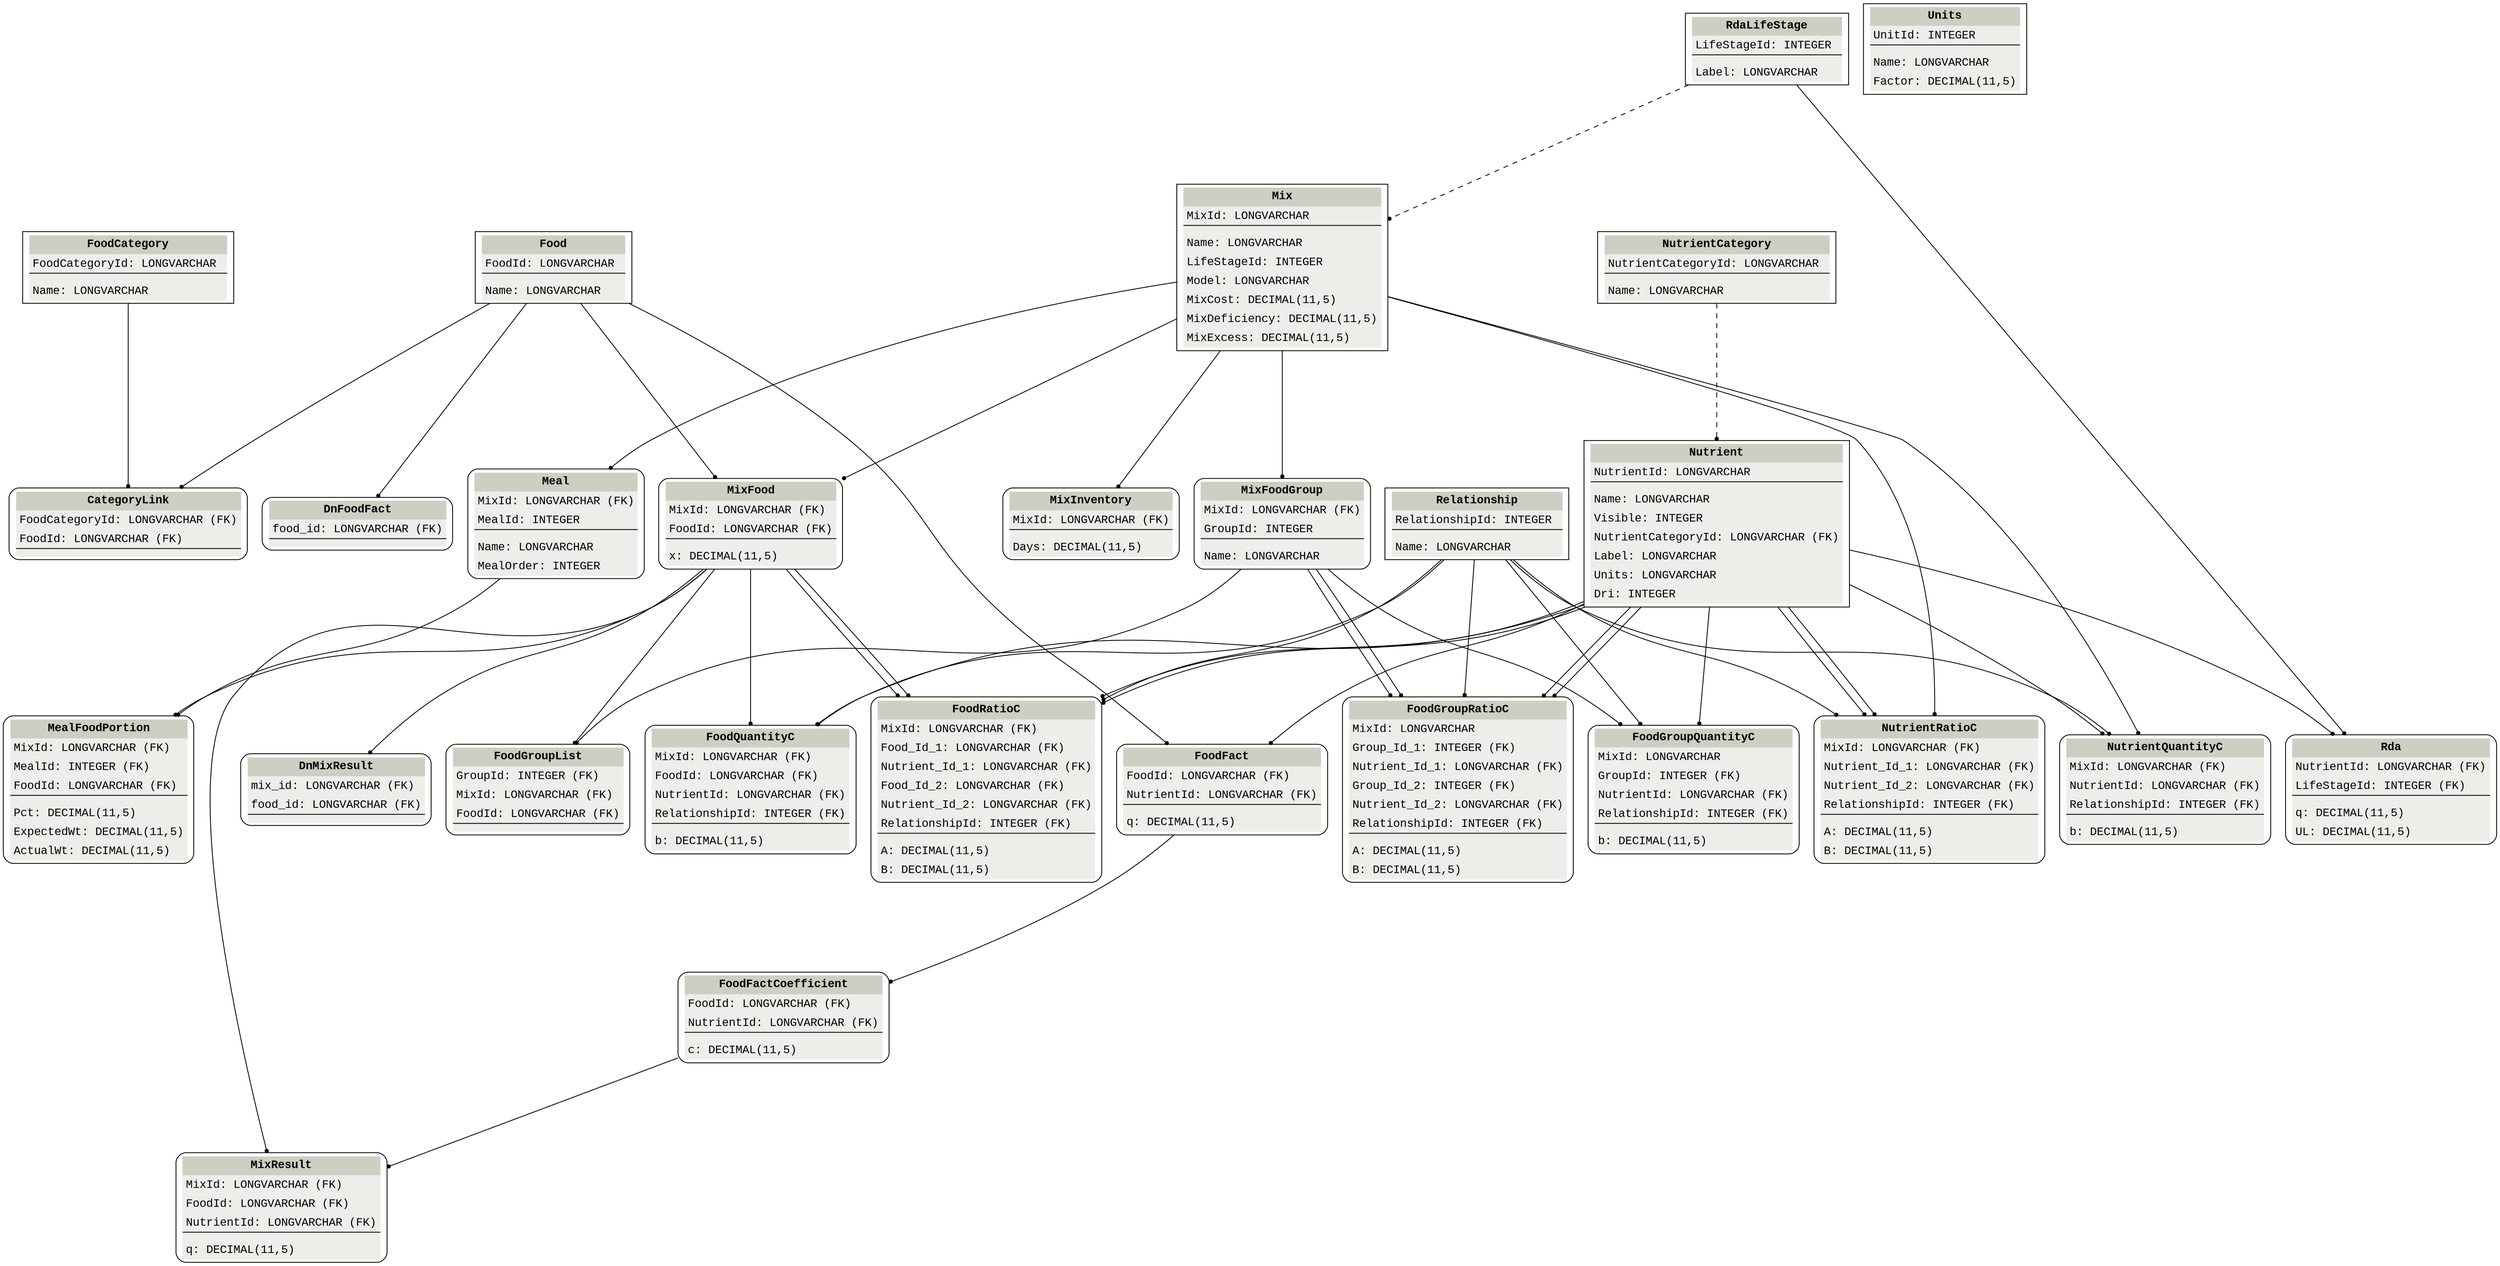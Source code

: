 digraph erd {

    labelloc = "t";
    label = "";
    fontsize = 20;
    fontname = "Liberation Mono Bold"
    size = "100,100";
    nodesep = 0.25;
    ranksep = 1.5;
    /*layout=neato*/

node [color = "#000000", style = solid,fontname = "Liberation Mono"];
CategoryLink [shape=Mrecord, label=<
        <table border="0" cellborder="0" cellspacing="0" cellpadding="4">
            <tr><td bgcolor="#CECFC3"><b>CategoryLink</b></td></tr>
               <tr><td bgcolor="#ECEEE9" align="left">FoodCategoryId: LONGVARCHAR (FK)</td></tr>
               <tr><td bgcolor="#ECEEE9" align="left">FoodId: LONGVARCHAR (FK)</td></tr>
              <tr><td sides="t" border="1px solid black" bgcolor="#ECEEE9" colspan="100%"></td></tr>              
        </table>
    >]
DnFoodFact [shape=Mrecord, label=<
        <table border="0" cellborder="0" cellspacing="0" cellpadding="4">
            <tr><td bgcolor="#CECFC3"><b>DnFoodFact</b></td></tr>
               <tr><td bgcolor="#ECEEE9" align="left">food_id: LONGVARCHAR (FK)</td></tr>
              <tr><td sides="t" border="1px solid black" bgcolor="#ECEEE9" colspan="100%"></td></tr>               
        </table>
    >]
DnMixResult [shape=Mrecord, label=<
        <table border="0" cellborder="0" cellspacing="0" cellpadding="4">
            <tr><td bgcolor="#CECFC3"><b>DnMixResult</b></td></tr>
               <tr><td bgcolor="#ECEEE9" align="left">mix_id: LONGVARCHAR (FK)</td></tr>
               <tr><td bgcolor="#ECEEE9" align="left">food_id: LONGVARCHAR (FK)</td></tr>
              <tr><td sides="t" border="1px solid black" bgcolor="#ECEEE9" colspan="100%"></td></tr>               
        </table>
    >]
Food [shape=record, label=<
        <table border="0" cellborder="0" cellspacing="0" cellpadding="4">
            <tr><td bgcolor="#CECFC3"><b>Food</b></td></tr>
               <tr><td bgcolor="#ECEEE9" align="left">FoodId: LONGVARCHAR </td></tr>
              <tr><td sides="t" border="1px solid black" bgcolor="#ECEEE9" colspan="100%"></td></tr>              
               <tr><td bgcolor="#ECEEE9" align="left">Name: LONGVARCHAR</td></tr>
        </table>
    >]
FoodCategory [shape=record, label=<
        <table border="0" cellborder="0" cellspacing="0" cellpadding="4">
            <tr><td bgcolor="#CECFC3"><b>FoodCategory</b></td></tr>
               <tr><td bgcolor="#ECEEE9" align="left">FoodCategoryId: LONGVARCHAR </td></tr>
              <tr><td sides="t" border="1px solid black" bgcolor="#ECEEE9" colspan="100%"></td></tr>              
               <tr><td bgcolor="#ECEEE9" align="left">Name: LONGVARCHAR</td></tr>
        </table>
    >]
FoodFact [shape=Mrecord, label=<
        <table border="0" cellborder="0" cellspacing="0" cellpadding="4">
            <tr><td bgcolor="#CECFC3"><b>FoodFact</b></td></tr>
               <tr><td bgcolor="#ECEEE9" align="left">FoodId: LONGVARCHAR (FK)</td></tr>
               <tr><td bgcolor="#ECEEE9" align="left">NutrientId: LONGVARCHAR (FK)</td></tr>
              <tr><td sides="t" border="1px solid black" bgcolor="#ECEEE9" colspan="100%"></td></tr>              
               <tr><td bgcolor="#ECEEE9" align="left">q: DECIMAL(11,5)</td></tr>
        </table>
    >]
FoodFactCoefficient [shape=Mrecord, label=<
        <table border="0" cellborder="0" cellspacing="0" cellpadding="4">
            <tr><td bgcolor="#CECFC3"><b>FoodFactCoefficient</b></td></tr>
               <tr><td bgcolor="#ECEEE9" align="left">FoodId: LONGVARCHAR (FK)</td></tr>
               <tr><td bgcolor="#ECEEE9" align="left">NutrientId: LONGVARCHAR (FK)</td></tr>
              <tr><td sides="t" border="1px solid black" bgcolor="#ECEEE9" colspan="100%"></td></tr>              
               <tr><td bgcolor="#ECEEE9" align="left">c: DECIMAL(11,5)</td></tr>
        </table>
    >]
FoodGroupList [shape=Mrecord, label=<
        <table border="0" cellborder="0" cellspacing="0" cellpadding="4">
            <tr><td bgcolor="#CECFC3"><b>FoodGroupList</b></td></tr>
               <tr><td bgcolor="#ECEEE9" align="left">GroupId: INTEGER (FK)</td></tr>
               <tr><td bgcolor="#ECEEE9" align="left">MixId: LONGVARCHAR (FK)</td></tr>
               <tr><td bgcolor="#ECEEE9" align="left">FoodId: LONGVARCHAR (FK)</td></tr>
              <tr><td sides="t" border="1px solid black" bgcolor="#ECEEE9" colspan="100%"></td></tr>              
        </table>
    >]
FoodGroupQuantityC [shape=Mrecord, label=<
        <table border="0" cellborder="0" cellspacing="0" cellpadding="4">
            <tr><td bgcolor="#CECFC3"><b>FoodGroupQuantityC</b></td></tr>
               <tr><td bgcolor="#ECEEE9" align="left">MixId: LONGVARCHAR </td></tr>
               <tr><td bgcolor="#ECEEE9" align="left">GroupId: INTEGER (FK)</td></tr>
               <tr><td bgcolor="#ECEEE9" align="left">NutrientId: LONGVARCHAR (FK)</td></tr>
               <tr><td bgcolor="#ECEEE9" align="left">RelationshipId: INTEGER (FK)</td></tr>
              <tr><td sides="t" border="1px solid black" bgcolor="#ECEEE9" colspan="100%"></td></tr>              
               <tr><td bgcolor="#ECEEE9" align="left">b: DECIMAL(11,5)</td></tr>
        </table>
    >]
FoodGroupRatioC [shape=Mrecord, label=<
        <table border="0" cellborder="0" cellspacing="0" cellpadding="4">
            <tr><td bgcolor="#CECFC3"><b>FoodGroupRatioC</b></td></tr>
               <tr><td bgcolor="#ECEEE9" align="left">MixId: LONGVARCHAR </td></tr>
               <tr><td bgcolor="#ECEEE9" align="left">Group_Id_1: INTEGER (FK)</td></tr>
               <tr><td bgcolor="#ECEEE9" align="left">Nutrient_Id_1: LONGVARCHAR (FK)</td></tr>
               <tr><td bgcolor="#ECEEE9" align="left">Group_Id_2: INTEGER (FK)</td></tr>
               <tr><td bgcolor="#ECEEE9" align="left">Nutrient_Id_2: LONGVARCHAR (FK)</td></tr>
               <tr><td bgcolor="#ECEEE9" align="left">RelationshipId: INTEGER (FK)</td></tr>
              <tr><td sides="t" border="1px solid black" bgcolor="#ECEEE9" colspan="100%"></td></tr>              
               <tr><td bgcolor="#ECEEE9" align="left">A: DECIMAL(11,5)</td></tr>
               <tr><td bgcolor="#ECEEE9" align="left">B: DECIMAL(11,5)</td></tr>
        </table>
    >]
FoodQuantityC [shape=Mrecord, label=<
        <table border="0" cellborder="0" cellspacing="0" cellpadding="4">
            <tr><td bgcolor="#CECFC3"><b>FoodQuantityC</b></td></tr>
               <tr><td bgcolor="#ECEEE9" align="left">MixId: LONGVARCHAR (FK)</td></tr>
               <tr><td bgcolor="#ECEEE9" align="left">FoodId: LONGVARCHAR (FK)</td></tr>
               <tr><td bgcolor="#ECEEE9" align="left">NutrientId: LONGVARCHAR (FK)</td></tr>
               <tr><td bgcolor="#ECEEE9" align="left">RelationshipId: INTEGER (FK)</td></tr>
              <tr><td sides="t" border="1px solid black" bgcolor="#ECEEE9" colspan="100%"></td></tr>              
               <tr><td bgcolor="#ECEEE9" align="left">b: DECIMAL(11,5)</td></tr>
        </table>
    >]
FoodRatioC [shape=Mrecord, label=<
        <table border="0" cellborder="0" cellspacing="0" cellpadding="4">
            <tr><td bgcolor="#CECFC3"><b>FoodRatioC</b></td></tr>
               <tr><td bgcolor="#ECEEE9" align="left">MixId: LONGVARCHAR (FK)</td></tr>
               <tr><td bgcolor="#ECEEE9" align="left">Food_Id_1: LONGVARCHAR (FK)</td></tr>
               <tr><td bgcolor="#ECEEE9" align="left">Nutrient_Id_1: LONGVARCHAR (FK)</td></tr>
               <tr><td bgcolor="#ECEEE9" align="left">Food_Id_2: LONGVARCHAR (FK)</td></tr>
               <tr><td bgcolor="#ECEEE9" align="left">Nutrient_Id_2: LONGVARCHAR (FK)</td></tr>
               <tr><td bgcolor="#ECEEE9" align="left">RelationshipId: INTEGER (FK)</td></tr>
              <tr><td sides="t" border="1px solid black" bgcolor="#ECEEE9" colspan="100%"></td></tr>              
               <tr><td bgcolor="#ECEEE9" align="left">A: DECIMAL(11,5)</td></tr>
               <tr><td bgcolor="#ECEEE9" align="left">B: DECIMAL(11,5)</td></tr>
        </table>
    >]
Meal [shape=Mrecord, label=<
        <table border="0" cellborder="0" cellspacing="0" cellpadding="4">
            <tr><td bgcolor="#CECFC3"><b>Meal</b></td></tr>
               <tr><td bgcolor="#ECEEE9" align="left">MixId: LONGVARCHAR (FK)</td></tr>
               <tr><td bgcolor="#ECEEE9" align="left">MealId: INTEGER </td></tr>
              <tr><td sides="t" border="1px solid black" bgcolor="#ECEEE9" colspan="100%"></td></tr>              
               <tr><td bgcolor="#ECEEE9" align="left">Name: LONGVARCHAR</td></tr>
               <tr><td bgcolor="#ECEEE9" align="left">MealOrder: INTEGER</td></tr>
        </table>
    >]
MealFoodPortion [shape=Mrecord, label=<
        <table border="0" cellborder="0" cellspacing="0" cellpadding="4">
            <tr><td bgcolor="#CECFC3"><b>MealFoodPortion</b></td></tr>
               <tr><td bgcolor="#ECEEE9" align="left">MixId: LONGVARCHAR (FK)</td></tr>
               <tr><td bgcolor="#ECEEE9" align="left">MealId: INTEGER (FK)</td></tr>
               <tr><td bgcolor="#ECEEE9" align="left">FoodId: LONGVARCHAR (FK)</td></tr>
              <tr><td sides="t" border="1px solid black" bgcolor="#ECEEE9" colspan="100%"></td></tr>              
               <tr><td bgcolor="#ECEEE9" align="left">Pct: DECIMAL(11,5)</td></tr>
               <tr><td bgcolor="#ECEEE9" align="left">ExpectedWt: DECIMAL(11,5)</td></tr>
               <tr><td bgcolor="#ECEEE9" align="left">ActualWt: DECIMAL(11,5)</td></tr>
        </table>
    >]
Mix [shape=record, label=<
        <table border="0" cellborder="0" cellspacing="0" cellpadding="4">
            <tr><td bgcolor="#CECFC3"><b>Mix</b></td></tr>
               <tr><td bgcolor="#ECEEE9" align="left">MixId: LONGVARCHAR </td></tr>
              <tr><td sides="t" border="1px solid black" bgcolor="#ECEEE9" colspan="100%"></td></tr>              
               <tr><td bgcolor="#ECEEE9" align="left">Name: LONGVARCHAR</td></tr>
               <tr><td bgcolor="#ECEEE9" align="left">LifeStageId: INTEGER</td></tr>
               <tr><td bgcolor="#ECEEE9" align="left">Model: LONGVARCHAR</td></tr>
               <tr><td bgcolor="#ECEEE9" align="left">MixCost: DECIMAL(11,5)</td></tr>
               <tr><td bgcolor="#ECEEE9" align="left">MixDeficiency: DECIMAL(11,5)</td></tr>
               <tr><td bgcolor="#ECEEE9" align="left">MixExcess: DECIMAL(11,5)</td></tr>
        </table>
    >]
MixFood [shape=Mrecord, label=<
        <table border="0" cellborder="0" cellspacing="0" cellpadding="4">
            <tr><td bgcolor="#CECFC3"><b>MixFood</b></td></tr>
               <tr><td bgcolor="#ECEEE9" align="left">MixId: LONGVARCHAR (FK)</td></tr>
               <tr><td bgcolor="#ECEEE9" align="left">FoodId: LONGVARCHAR (FK)</td></tr>
              <tr><td sides="t" border="1px solid black" bgcolor="#ECEEE9" colspan="100%"></td></tr>              
               <tr><td bgcolor="#ECEEE9" align="left">x: DECIMAL(11,5)</td></tr>
        </table>
    >]
MixFoodGroup [shape=Mrecord, label=<
        <table border="0" cellborder="0" cellspacing="0" cellpadding="4">
            <tr><td bgcolor="#CECFC3"><b>MixFoodGroup</b></td></tr>
               <tr><td bgcolor="#ECEEE9" align="left">MixId: LONGVARCHAR (FK)</td></tr>
               <tr><td bgcolor="#ECEEE9" align="left">GroupId: INTEGER </td></tr>
              <tr><td sides="t" border="1px solid black" bgcolor="#ECEEE9" colspan="100%"></td></tr>              
               <tr><td bgcolor="#ECEEE9" align="left">Name: LONGVARCHAR</td></tr>
        </table>
    >]
MixInventory [shape=Mrecord, label=<
        <table border="0" cellborder="0" cellspacing="0" cellpadding="4">
            <tr><td bgcolor="#CECFC3"><b>MixInventory</b></td></tr>
               <tr><td bgcolor="#ECEEE9" align="left">MixId: LONGVARCHAR (FK)</td></tr>
              <tr><td sides="t" border="1px solid black" bgcolor="#ECEEE9" colspan="100%"></td></tr>              
               <tr><td bgcolor="#ECEEE9" align="left">Days: DECIMAL(11,5)</td></tr>
        </table>
    >]
MixResult [shape=Mrecord, label=<
        <table border="0" cellborder="0" cellspacing="0" cellpadding="4">
            <tr><td bgcolor="#CECFC3"><b>MixResult</b></td></tr>
               <tr><td bgcolor="#ECEEE9" align="left">MixId: LONGVARCHAR (FK)</td></tr>
               <tr><td bgcolor="#ECEEE9" align="left">FoodId: LONGVARCHAR (FK)</td></tr>
               <tr><td bgcolor="#ECEEE9" align="left">NutrientId: LONGVARCHAR (FK)</td></tr>
              <tr><td sides="t" border="1px solid black" bgcolor="#ECEEE9" colspan="100%"></td></tr>              
               <tr><td bgcolor="#ECEEE9" align="left">q: DECIMAL(11,5)</td></tr>
        </table>
    >]
Nutrient [shape=record, label=<
        <table border="0" cellborder="0" cellspacing="0" cellpadding="4">
            <tr><td bgcolor="#CECFC3"><b>Nutrient</b></td></tr>
               <tr><td bgcolor="#ECEEE9" align="left">NutrientId: LONGVARCHAR </td></tr>
              <tr><td sides="t" border="1px solid black" bgcolor="#ECEEE9" colspan="100%"></td></tr>              
               <tr><td bgcolor="#ECEEE9" align="left">Name: LONGVARCHAR</td></tr>
               <tr><td bgcolor="#ECEEE9" align="left">Visible: INTEGER</td></tr>
               <tr><td bgcolor="#ECEEE9" align="left">NutrientCategoryId: LONGVARCHAR (FK)</td></tr>
               <tr><td bgcolor="#ECEEE9" align="left">Label: LONGVARCHAR</td></tr>
               <tr><td bgcolor="#ECEEE9" align="left">Units: LONGVARCHAR</td></tr>
               <tr><td bgcolor="#ECEEE9" align="left">Dri: INTEGER</td></tr>
        </table>
    >]
NutrientCategory [shape=record, label=<
        <table border="0" cellborder="0" cellspacing="0" cellpadding="4">
            <tr><td bgcolor="#CECFC3"><b>NutrientCategory</b></td></tr>
               <tr><td bgcolor="#ECEEE9" align="left">NutrientCategoryId: LONGVARCHAR </td></tr>
              <tr><td sides="t" border="1px solid black" bgcolor="#ECEEE9" colspan="100%"></td></tr>              
               <tr><td bgcolor="#ECEEE9" align="left">Name: LONGVARCHAR</td></tr>
        </table>
    >]
NutrientQuantityC [shape=Mrecord, label=<
        <table border="0" cellborder="0" cellspacing="0" cellpadding="4">
            <tr><td bgcolor="#CECFC3"><b>NutrientQuantityC</b></td></tr>
               <tr><td bgcolor="#ECEEE9" align="left">MixId: LONGVARCHAR (FK)</td></tr>
               <tr><td bgcolor="#ECEEE9" align="left">NutrientId: LONGVARCHAR (FK)</td></tr>
               <tr><td bgcolor="#ECEEE9" align="left">RelationshipId: INTEGER (FK)</td></tr>
              <tr><td sides="t" border="1px solid black" bgcolor="#ECEEE9" colspan="100%"></td></tr>              
               <tr><td bgcolor="#ECEEE9" align="left">b: DECIMAL(11,5)</td></tr>
        </table>
    >]
NutrientRatioC [shape=Mrecord, label=<
        <table border="0" cellborder="0" cellspacing="0" cellpadding="4">
            <tr><td bgcolor="#CECFC3"><b>NutrientRatioC</b></td></tr>
               <tr><td bgcolor="#ECEEE9" align="left">MixId: LONGVARCHAR (FK)</td></tr>
               <tr><td bgcolor="#ECEEE9" align="left">Nutrient_Id_1: LONGVARCHAR (FK)</td></tr>
               <tr><td bgcolor="#ECEEE9" align="left">Nutrient_Id_2: LONGVARCHAR (FK)</td></tr>
               <tr><td bgcolor="#ECEEE9" align="left">RelationshipId: INTEGER (FK)</td></tr>
              <tr><td sides="t" border="1px solid black" bgcolor="#ECEEE9" colspan="100%"></td></tr>              
               <tr><td bgcolor="#ECEEE9" align="left">A: DECIMAL(11,5)</td></tr>
               <tr><td bgcolor="#ECEEE9" align="left">B: DECIMAL(11,5)</td></tr>
        </table>
    >]
Rda [shape=Mrecord, label=<
        <table border="0" cellborder="0" cellspacing="0" cellpadding="4">
            <tr><td bgcolor="#CECFC3"><b>Rda</b></td></tr>
               <tr><td bgcolor="#ECEEE9" align="left">NutrientId: LONGVARCHAR (FK)</td></tr>
               <tr><td bgcolor="#ECEEE9" align="left">LifeStageId: INTEGER (FK)</td></tr>
              <tr><td sides="t" border="1px solid black" bgcolor="#ECEEE9" colspan="100%"></td></tr>              
               <tr><td bgcolor="#ECEEE9" align="left">q: DECIMAL(11,5)</td></tr>
               <tr><td bgcolor="#ECEEE9" align="left">UL: DECIMAL(11,5)</td></tr>
        </table>
    >]
RdaLifeStage [shape=record, label=<
        <table border="0" cellborder="0" cellspacing="0" cellpadding="4">
            <tr><td bgcolor="#CECFC3"><b>RdaLifeStage</b></td></tr>
               <tr><td bgcolor="#ECEEE9" align="left">LifeStageId: INTEGER </td></tr>
              <tr><td sides="t" border="1px solid black" bgcolor="#ECEEE9" colspan="100%"></td></tr>              
               <tr><td bgcolor="#ECEEE9" align="left">Label: LONGVARCHAR</td></tr>
        </table>
    >]
Relationship [shape=record, label=<
        <table border="0" cellborder="0" cellspacing="0" cellpadding="4">
            <tr><td bgcolor="#CECFC3"><b>Relationship</b></td></tr>
               <tr><td bgcolor="#ECEEE9" align="left">RelationshipId: INTEGER </td></tr>
              <tr><td sides="t" border="1px solid black" bgcolor="#ECEEE9" colspan="100%"></td></tr>              
               <tr><td bgcolor="#ECEEE9" align="left">Name: LONGVARCHAR</td></tr>
        </table>
    >]
Units [shape=record, label=<
        <table border="0" cellborder="0" cellspacing="0" cellpadding="4">
            <tr><td bgcolor="#CECFC3"><b>Units</b></td></tr>
               <tr><td bgcolor="#ECEEE9" align="left">UnitId: INTEGER </td></tr>
              <tr><td sides="t" border="1px solid black" bgcolor="#ECEEE9" colspan="100%"></td></tr>              
               <tr><td bgcolor="#ECEEE9" align="left">Name: LONGVARCHAR</td></tr>
               <tr><td bgcolor="#ECEEE9" align="left">Factor: DECIMAL(11,5)</td></tr>
        </table>
    >]

edge [penwidth=1,fontname="Liberation Mono" len=5, arrowsize=0.5, arrowhead=dot, arrowtail=none, dir=forward, style=solid]
Food -> CategoryLink [dir=forward,weight=1];
edge [penwidth=1,fontname="Liberation Mono" len=5, arrowsize=0.5, arrowhead=dot, arrowtail=none, dir=forward, style=solid]
FoodCategory -> CategoryLink [dir=forward,weight=1];
edge [penwidth=1,fontname="Liberation Mono" len=5, arrowsize=0.5, arrowhead=dot, arrowtail=none, dir=forward, style=solid]
Food -> DnFoodFact [dir=forward,weight=1];
edge [penwidth=1,fontname="Liberation Mono" len=5, arrowsize=0.5, arrowhead=dot, arrowtail=none, dir=forward, style=solid]
MixFood -> DnMixResult [dir=forward,weight=1];
edge [penwidth=1,fontname="Liberation Mono" len=5, arrowsize=0.5, arrowhead=dot, arrowtail=none, dir=forward, style=solid]
Food -> FoodFact [dir=forward,weight=1];
edge [penwidth=1,fontname="Liberation Mono" len=5, arrowsize=0.5, arrowhead=dot, arrowtail=none, dir=forward, style=solid]
Nutrient -> FoodFact [dir=forward,weight=1];
edge [penwidth=1,fontname="Liberation Mono" len=5, arrowsize=0.5, arrowhead=dot, arrowtail=none, dir=forward, style=solid]
FoodFact -> FoodFactCoefficient [dir=forward,weight=1];
edge [penwidth=1,fontname="Liberation Mono" len=5, arrowsize=0.5, arrowhead=dot, arrowtail=none, dir=forward, style=solid]
MixFood -> FoodGroupList [dir=forward,weight=1];
edge [penwidth=1,fontname="Liberation Mono" len=5, arrowsize=0.5, arrowhead=dot, arrowtail=none, dir=forward, style=solid]
MixFoodGroup -> FoodGroupList [dir=forward,weight=1];
edge [penwidth=1,fontname="Liberation Mono" len=5, arrowsize=0.5, arrowhead=dot, arrowtail=none, dir=forward, style=solid]
MixFoodGroup -> FoodGroupQuantityC [dir=forward,weight=1];
edge [penwidth=1,fontname="Liberation Mono" len=5, arrowsize=0.5, arrowhead=dot, arrowtail=none, dir=forward, style=solid]
Nutrient -> FoodGroupQuantityC [dir=forward,weight=1];
edge [penwidth=1,fontname="Liberation Mono" len=5, arrowsize=0.5, arrowhead=dot, arrowtail=none, dir=forward, style=solid]
Relationship -> FoodGroupQuantityC [dir=forward,weight=1];
edge [penwidth=1,fontname="Liberation Mono" len=5, arrowsize=0.5, arrowhead=dot, arrowtail=none, dir=forward, style=solid]
MixFoodGroup -> FoodGroupRatioC [dir=forward,weight=1];
edge [penwidth=1,fontname="Liberation Mono" len=5, arrowsize=0.5, arrowhead=dot, arrowtail=none, dir=forward, style=solid]
MixFoodGroup -> FoodGroupRatioC [dir=forward,weight=1];
edge [penwidth=1,fontname="Liberation Mono" len=5, arrowsize=0.5, arrowhead=dot, arrowtail=none, dir=forward, style=solid]
Nutrient -> FoodGroupRatioC [dir=forward,weight=1];
edge [penwidth=1,fontname="Liberation Mono" len=5, arrowsize=0.5, arrowhead=dot, arrowtail=none, dir=forward, style=solid]
Nutrient -> FoodGroupRatioC [dir=forward,weight=1];
edge [penwidth=1,fontname="Liberation Mono" len=5, arrowsize=0.5, arrowhead=dot, arrowtail=none, dir=forward, style=solid]
Relationship -> FoodGroupRatioC [dir=forward,weight=1];
edge [penwidth=1,fontname="Liberation Mono" len=5, arrowsize=0.5, arrowhead=dot, arrowtail=none, dir=forward, style=solid]
MixFood -> FoodQuantityC [dir=forward,weight=1];
edge [penwidth=1,fontname="Liberation Mono" len=5, arrowsize=0.5, arrowhead=dot, arrowtail=none, dir=forward, style=solid]
Nutrient -> FoodQuantityC [dir=forward,weight=1];
edge [penwidth=1,fontname="Liberation Mono" len=5, arrowsize=0.5, arrowhead=dot, arrowtail=none, dir=forward, style=solid]
Relationship -> FoodQuantityC [dir=forward,weight=1];
edge [penwidth=1,fontname="Liberation Mono" len=5, arrowsize=0.5, arrowhead=dot, arrowtail=none, dir=forward, style=solid]
MixFood -> FoodRatioC [dir=forward,weight=1];
edge [penwidth=1,fontname="Liberation Mono" len=5, arrowsize=0.5, arrowhead=dot, arrowtail=none, dir=forward, style=solid]
MixFood -> FoodRatioC [dir=forward,weight=1];
edge [penwidth=1,fontname="Liberation Mono" len=5, arrowsize=0.5, arrowhead=dot, arrowtail=none, dir=forward, style=solid]
Nutrient -> FoodRatioC [dir=forward,weight=1];
edge [penwidth=1,fontname="Liberation Mono" len=5, arrowsize=0.5, arrowhead=dot, arrowtail=none, dir=forward, style=solid]
Nutrient -> FoodRatioC [dir=forward,weight=1];
edge [penwidth=1,fontname="Liberation Mono" len=5, arrowsize=0.5, arrowhead=dot, arrowtail=none, dir=forward, style=solid]
Relationship -> FoodRatioC [dir=forward,weight=1];
edge [penwidth=1,fontname="Liberation Mono" len=5, arrowsize=0.5, arrowhead=dot, arrowtail=none, dir=forward, style=solid]
Mix -> Meal [dir=forward,weight=1];
edge [penwidth=1,fontname="Liberation Mono" len=5, arrowsize=0.5, arrowhead=dot, arrowtail=none, dir=forward, style=solid]
Meal -> MealFoodPortion [dir=forward,weight=1];
edge [penwidth=1,fontname="Liberation Mono" len=5, arrowsize=0.5, arrowhead=dot, arrowtail=none, dir=forward, style=solid]
MixFood -> MealFoodPortion [dir=forward,weight=1];
edge [penwidth=1,fontname="Liberation Mono" len=5, arrowsize=0.5, arrowhead=dot, arrowtail=none, dir=forward, style=dashed]
RdaLifeStage -> Mix [dir=forward,weight=1];
edge [penwidth=1,fontname="Liberation Mono" len=5, arrowsize=0.5, arrowhead=dot, arrowtail=none, dir=forward, style=solid]
Food -> MixFood [dir=forward,weight=1];
edge [penwidth=1,fontname="Liberation Mono" len=5, arrowsize=0.5, arrowhead=dot, arrowtail=none, dir=forward, style=solid]
Mix -> MixFood [dir=forward,weight=1];
edge [penwidth=1,fontname="Liberation Mono" len=5, arrowsize=0.5, arrowhead=dot, arrowtail=none, dir=forward, style=solid]
Mix -> MixFoodGroup [dir=forward,weight=1];
edge [penwidth=1,fontname="Liberation Mono" len=5, arrowsize=0.5, arrowhead=dot, arrowtail=none, dir=forward, style=solid]
Mix -> MixInventory [dir=forward,weight=1];
edge [penwidth=1,fontname="Liberation Mono" len=5, arrowsize=0.5, arrowhead=dot, arrowtail=none, dir=forward, style=solid]
FoodFactCoefficient -> MixResult [dir=forward,weight=1];
edge [penwidth=1,fontname="Liberation Mono" len=5, arrowsize=0.5, arrowhead=dot, arrowtail=none, dir=forward, style=solid]
MixFood -> MixResult [dir=forward,weight=1];
edge [penwidth=1,fontname="Liberation Mono" len=5, arrowsize=0.5, arrowhead=dot, arrowtail=none, dir=forward, style=dashed]
NutrientCategory -> Nutrient [dir=forward,weight=1];
edge [penwidth=1,fontname="Liberation Mono" len=5, arrowsize=0.5, arrowhead=dot, arrowtail=none, dir=forward, style=solid]
Mix -> NutrientQuantityC [dir=forward,weight=1];
edge [penwidth=1,fontname="Liberation Mono" len=5, arrowsize=0.5, arrowhead=dot, arrowtail=none, dir=forward, style=solid]
Nutrient -> NutrientQuantityC [dir=forward,weight=1];
edge [penwidth=1,fontname="Liberation Mono" len=5, arrowsize=0.5, arrowhead=dot, arrowtail=none, dir=forward, style=solid]
Relationship -> NutrientQuantityC [dir=forward,weight=1];
edge [penwidth=1,fontname="Liberation Mono" len=5, arrowsize=0.5, arrowhead=dot, arrowtail=none, dir=forward, style=solid]
Mix -> NutrientRatioC [dir=forward,weight=1];
edge [penwidth=1,fontname="Liberation Mono" len=5, arrowsize=0.5, arrowhead=dot, arrowtail=none, dir=forward, style=solid]
Nutrient -> NutrientRatioC [dir=forward,weight=1];
edge [penwidth=1,fontname="Liberation Mono" len=5, arrowsize=0.5, arrowhead=dot, arrowtail=none, dir=forward, style=solid]
Nutrient -> NutrientRatioC [dir=forward,weight=1];
edge [penwidth=1,fontname="Liberation Mono" len=5, arrowsize=0.5, arrowhead=dot, arrowtail=none, dir=forward, style=solid]
Relationship -> NutrientRatioC [dir=forward,weight=1];
edge [penwidth=1,fontname="Liberation Mono" len=5, arrowsize=0.5, arrowhead=dot, arrowtail=none, dir=forward, style=solid]
Nutrient -> Rda [dir=forward,weight=1];
edge [penwidth=1,fontname="Liberation Mono" len=5, arrowsize=0.5, arrowhead=dot, arrowtail=none, dir=forward, style=solid]
RdaLifeStage -> Rda [dir=forward,weight=1];

}
